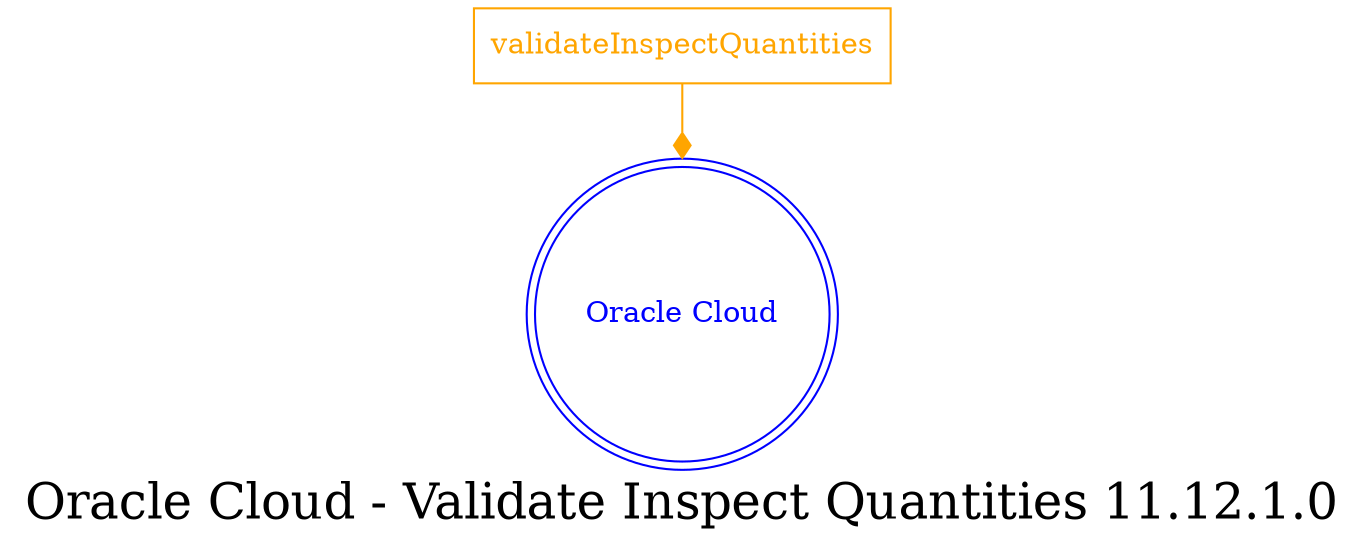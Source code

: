 digraph LexiconGraph {
graph[label="Oracle Cloud - Validate Inspect Quantities 11.12.1.0", fontsize=24]
splines=true
"Oracle Cloud" [color=blue, fontcolor=blue, shape=doublecircle]
"validateInspectQuantities" [color=orange, fontcolor=orange, shape=box]
"validateInspectQuantities" -> "Oracle Cloud" [color=orange, fontcolor=orange, arrowhead=diamond, arrowtail=none]
}
